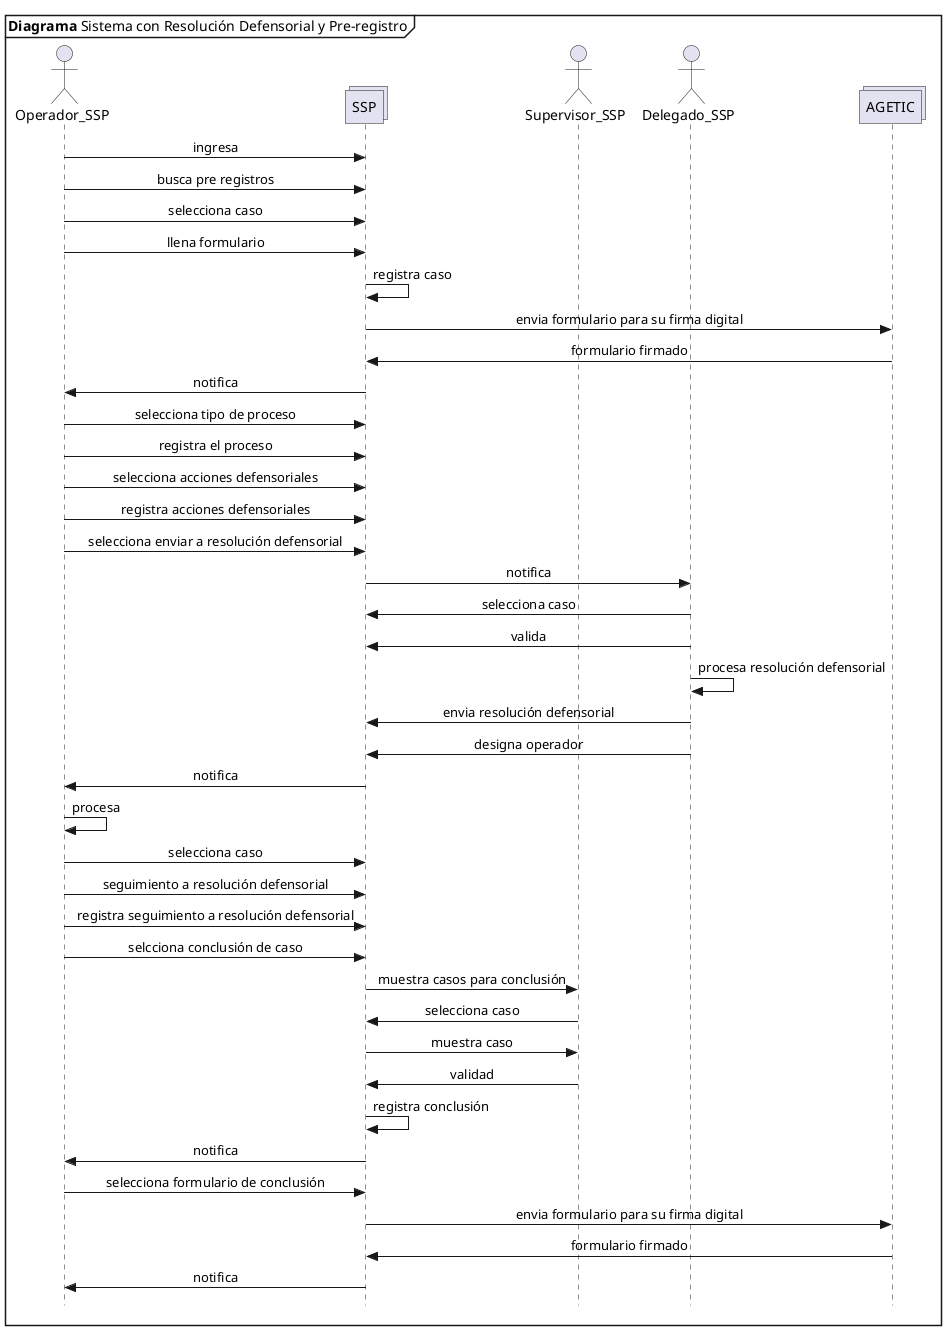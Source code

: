 @startuml Diagrama_Sistema
skinparam Style strictuml
skinparam SequenceMessageAlignment center

mainframe **Diagrama** Sistema con Resolución Defensorial y Pre-registro

actor Operador_SSP as opssp
collections SSP
actor Supervisor_SSP as supssp
actor Delegado_SSP as del
collections AGETIC as agetic

opssp->SSP: ingresa
opssp->SSP: busca pre registros
opssp->SSP: selecciona caso
opssp->SSP: llena formulario
SSP->SSP: registra caso
SSP->agetic: envia formulario para su firma digital
agetic->SSP: formulario firmado 
SSP->opssp: notifica
opssp->SSP: selecciona tipo de proceso
opssp->SSP: registra el proceso
opssp->SSP: selecciona acciones defensoriales
opssp->SSP: registra acciones defensoriales
opssp->SSP: selecciona enviar a resolución defensorial
SSP->del: notifica
del->SSP: selecciona caso
del->SSP: valida
del->del: procesa resolución defensorial
del->SSP: envia resolución defensorial
del->SSP: designa operador
SSP->opssp: notifica
opssp->opssp: procesa
opssp->SSP: selecciona caso
opssp->SSP: seguimiento a resolución defensorial
opssp->SSP: registra seguimiento a resolución defensorial
opssp->SSP: selcciona conclusión de caso
SSP->supssp: muestra casos para conclusión
supssp->SSP: selecciona caso
SSP->supssp: muestra caso
supssp->SSP: validad
SSP->SSP: registra conclusión
SSP->opssp: notifica
opssp->SSP: selecciona formulario de conclusión
SSP->agetic: envia formulario para su firma digital
agetic->SSP: formulario firmado
SSP->opssp: notifica

@enduml